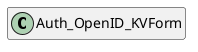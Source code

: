 @startuml
set namespaceSeparator \\
hide members
hide << alias >> circle

class Auth_OpenID_KVForm
@enduml
